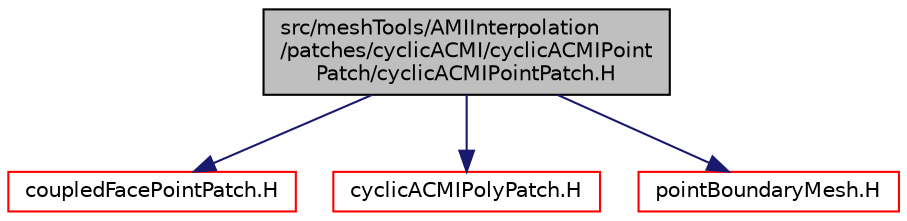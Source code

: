 digraph "src/meshTools/AMIInterpolation/patches/cyclicACMI/cyclicACMIPointPatch/cyclicACMIPointPatch.H"
{
  bgcolor="transparent";
  edge [fontname="Helvetica",fontsize="10",labelfontname="Helvetica",labelfontsize="10"];
  node [fontname="Helvetica",fontsize="10",shape=record];
  Node0 [label="src/meshTools/AMIInterpolation\l/patches/cyclicACMI/cyclicACMIPoint\lPatch/cyclicACMIPointPatch.H",height=0.2,width=0.4,color="black", fillcolor="grey75", style="filled", fontcolor="black"];
  Node0 -> Node1 [color="midnightblue",fontsize="10",style="solid",fontname="Helvetica"];
  Node1 [label="coupledFacePointPatch.H",height=0.2,width=0.4,color="red",URL="$a12251.html"];
  Node0 -> Node175 [color="midnightblue",fontsize="10",style="solid",fontname="Helvetica"];
  Node175 [label="cyclicACMIPolyPatch.H",height=0.2,width=0.4,color="red",URL="$a08051.html"];
  Node0 -> Node229 [color="midnightblue",fontsize="10",style="solid",fontname="Helvetica"];
  Node229 [label="pointBoundaryMesh.H",height=0.2,width=0.4,color="red",URL="$a12152.html"];
}
